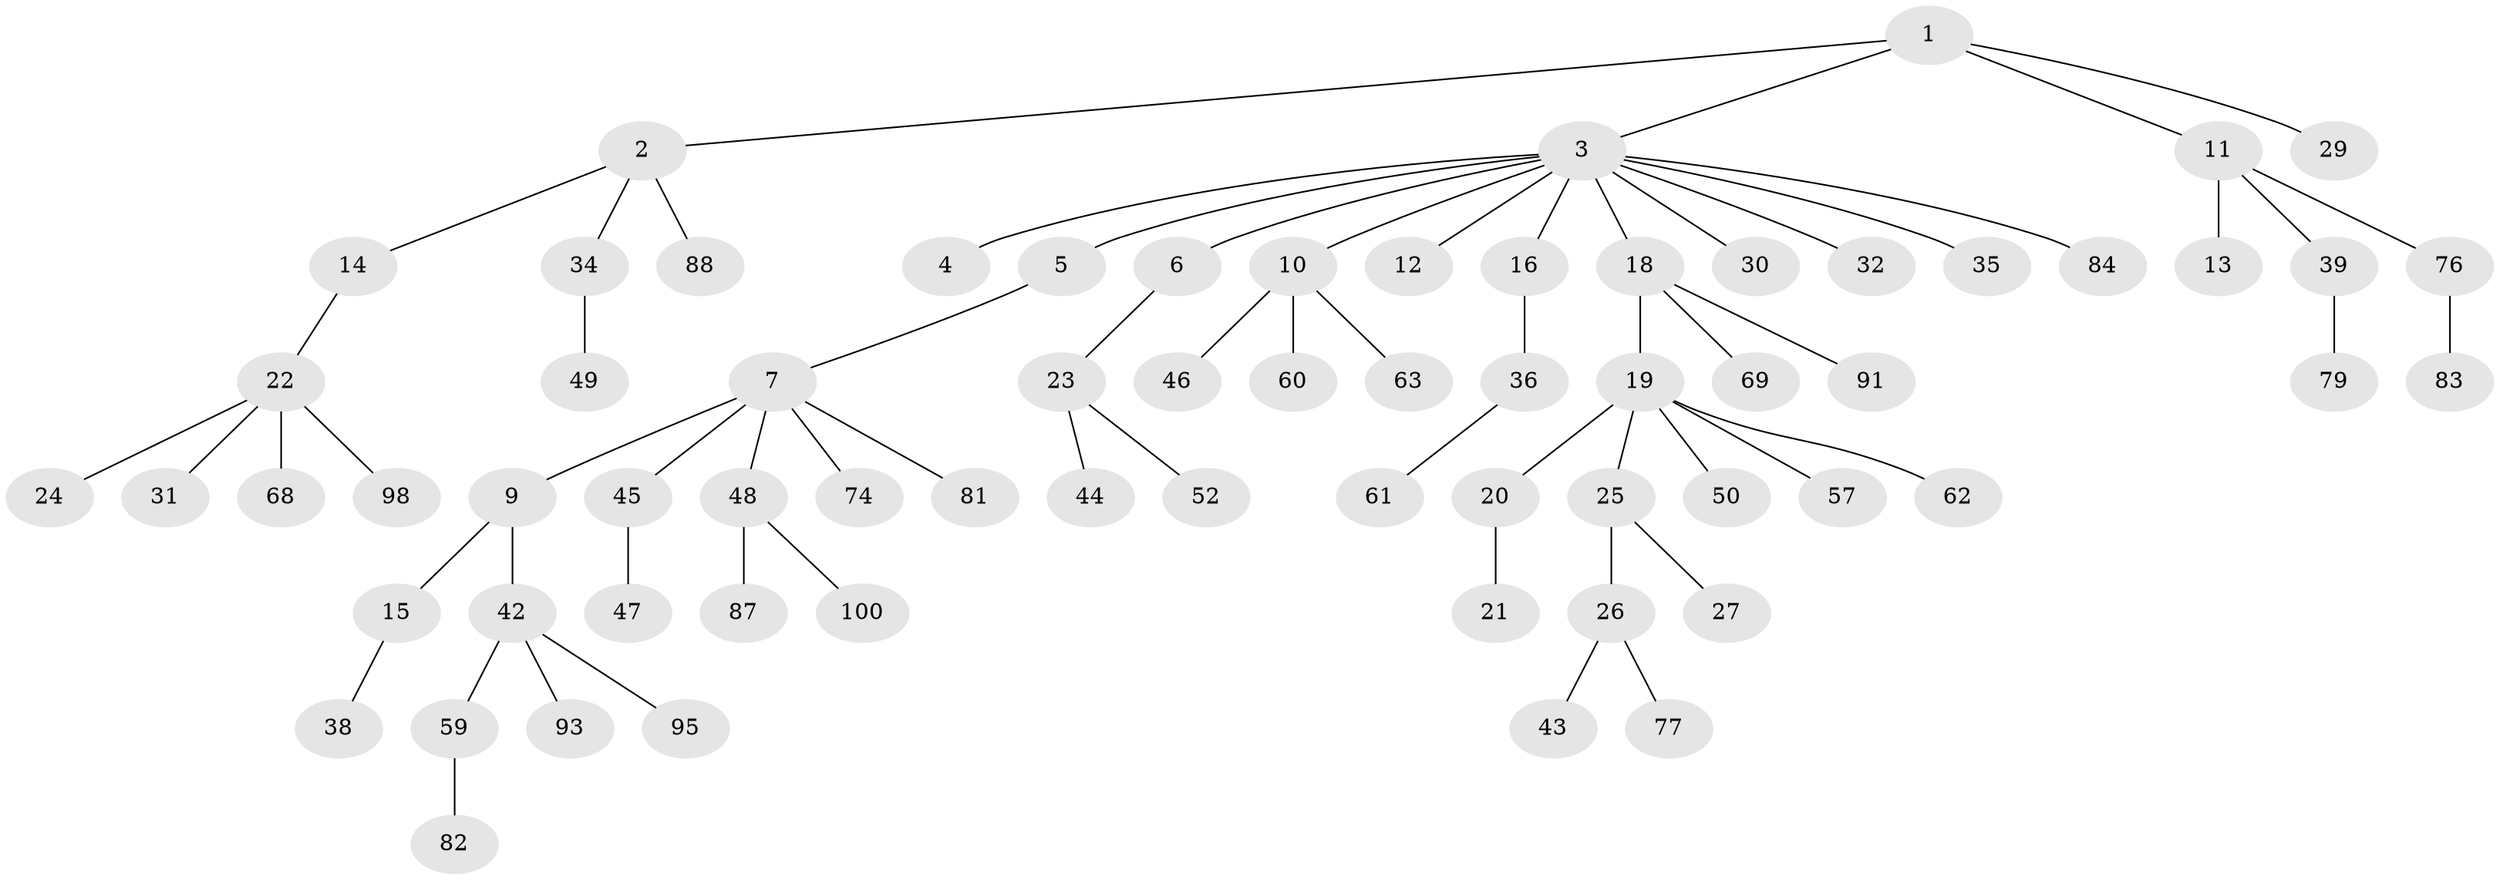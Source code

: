 // original degree distribution, {4: 0.06, 5: 0.03, 12: 0.01, 1: 0.53, 3: 0.11, 6: 0.01, 2: 0.24, 7: 0.01}
// Generated by graph-tools (version 1.1) at 2025/11/02/21/25 10:11:10]
// undirected, 67 vertices, 66 edges
graph export_dot {
graph [start="1"]
  node [color=gray90,style=filled];
  1;
  2 [super="+54"];
  3 [super="+8"];
  4;
  5 [super="+86"];
  6 [super="+28"];
  7 [super="+53"];
  9;
  10 [super="+56"];
  11 [super="+33"];
  12 [super="+58"];
  13;
  14;
  15 [super="+17"];
  16;
  18 [super="+89"];
  19 [super="+55"];
  20;
  21;
  22 [super="+64"];
  23 [super="+51"];
  24;
  25 [super="+80"];
  26 [super="+37"];
  27 [super="+41"];
  29 [super="+71"];
  30;
  31 [super="+96"];
  32 [super="+73"];
  34;
  35 [super="+40"];
  36 [super="+99"];
  38;
  39 [super="+65"];
  42 [super="+90"];
  43 [super="+94"];
  44;
  45 [super="+75"];
  46 [super="+85"];
  47;
  48 [super="+72"];
  49;
  50;
  52 [super="+66"];
  57;
  59 [super="+70"];
  60 [super="+78"];
  61 [super="+67"];
  62;
  63;
  68;
  69;
  74;
  76 [super="+92"];
  77;
  79;
  81;
  82;
  83 [super="+97"];
  84;
  87;
  88;
  91;
  93;
  95;
  98;
  100;
  1 -- 2;
  1 -- 3;
  1 -- 11;
  1 -- 29;
  2 -- 14;
  2 -- 34;
  2 -- 88;
  3 -- 4;
  3 -- 5;
  3 -- 6;
  3 -- 10;
  3 -- 12;
  3 -- 16;
  3 -- 18;
  3 -- 32;
  3 -- 35;
  3 -- 84;
  3 -- 30;
  5 -- 7;
  6 -- 23;
  7 -- 9;
  7 -- 45;
  7 -- 48;
  7 -- 81;
  7 -- 74;
  9 -- 15;
  9 -- 42;
  10 -- 46;
  10 -- 60;
  10 -- 63;
  11 -- 13;
  11 -- 39;
  11 -- 76;
  14 -- 22;
  15 -- 38;
  16 -- 36;
  18 -- 19;
  18 -- 69;
  18 -- 91;
  19 -- 20;
  19 -- 25;
  19 -- 50;
  19 -- 57;
  19 -- 62;
  20 -- 21;
  22 -- 24;
  22 -- 31;
  22 -- 68;
  22 -- 98;
  23 -- 44;
  23 -- 52;
  25 -- 26;
  25 -- 27;
  26 -- 43;
  26 -- 77;
  34 -- 49;
  36 -- 61;
  39 -- 79;
  42 -- 59;
  42 -- 93;
  42 -- 95;
  45 -- 47;
  48 -- 87;
  48 -- 100;
  59 -- 82;
  76 -- 83;
}

